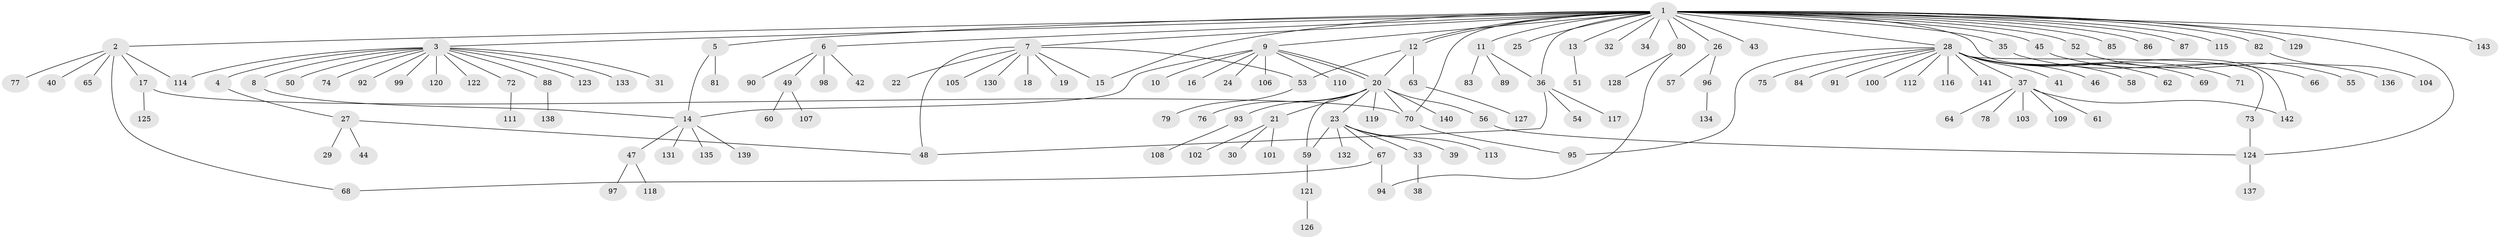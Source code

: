 // Generated by graph-tools (version 1.1) at 2025/35/03/09/25 02:35:26]
// undirected, 143 vertices, 162 edges
graph export_dot {
graph [start="1"]
  node [color=gray90,style=filled];
  1;
  2;
  3;
  4;
  5;
  6;
  7;
  8;
  9;
  10;
  11;
  12;
  13;
  14;
  15;
  16;
  17;
  18;
  19;
  20;
  21;
  22;
  23;
  24;
  25;
  26;
  27;
  28;
  29;
  30;
  31;
  32;
  33;
  34;
  35;
  36;
  37;
  38;
  39;
  40;
  41;
  42;
  43;
  44;
  45;
  46;
  47;
  48;
  49;
  50;
  51;
  52;
  53;
  54;
  55;
  56;
  57;
  58;
  59;
  60;
  61;
  62;
  63;
  64;
  65;
  66;
  67;
  68;
  69;
  70;
  71;
  72;
  73;
  74;
  75;
  76;
  77;
  78;
  79;
  80;
  81;
  82;
  83;
  84;
  85;
  86;
  87;
  88;
  89;
  90;
  91;
  92;
  93;
  94;
  95;
  96;
  97;
  98;
  99;
  100;
  101;
  102;
  103;
  104;
  105;
  106;
  107;
  108;
  109;
  110;
  111;
  112;
  113;
  114;
  115;
  116;
  117;
  118;
  119;
  120;
  121;
  122;
  123;
  124;
  125;
  126;
  127;
  128;
  129;
  130;
  131;
  132;
  133;
  134;
  135;
  136;
  137;
  138;
  139;
  140;
  141;
  142;
  143;
  1 -- 2;
  1 -- 3;
  1 -- 5;
  1 -- 6;
  1 -- 7;
  1 -- 9;
  1 -- 11;
  1 -- 12;
  1 -- 12;
  1 -- 13;
  1 -- 15;
  1 -- 25;
  1 -- 26;
  1 -- 28;
  1 -- 32;
  1 -- 34;
  1 -- 35;
  1 -- 36;
  1 -- 43;
  1 -- 45;
  1 -- 52;
  1 -- 70;
  1 -- 80;
  1 -- 82;
  1 -- 85;
  1 -- 86;
  1 -- 87;
  1 -- 115;
  1 -- 124;
  1 -- 129;
  1 -- 142;
  1 -- 143;
  2 -- 17;
  2 -- 40;
  2 -- 65;
  2 -- 68;
  2 -- 77;
  2 -- 114;
  3 -- 4;
  3 -- 8;
  3 -- 31;
  3 -- 50;
  3 -- 72;
  3 -- 74;
  3 -- 88;
  3 -- 92;
  3 -- 99;
  3 -- 114;
  3 -- 120;
  3 -- 122;
  3 -- 123;
  3 -- 133;
  4 -- 27;
  5 -- 14;
  5 -- 81;
  6 -- 42;
  6 -- 49;
  6 -- 90;
  6 -- 98;
  7 -- 15;
  7 -- 18;
  7 -- 19;
  7 -- 22;
  7 -- 48;
  7 -- 53;
  7 -- 105;
  7 -- 130;
  8 -- 14;
  9 -- 10;
  9 -- 14;
  9 -- 16;
  9 -- 20;
  9 -- 20;
  9 -- 24;
  9 -- 106;
  9 -- 110;
  11 -- 36;
  11 -- 83;
  11 -- 89;
  12 -- 20;
  12 -- 53;
  12 -- 63;
  13 -- 51;
  14 -- 47;
  14 -- 131;
  14 -- 135;
  14 -- 139;
  17 -- 70;
  17 -- 125;
  20 -- 21;
  20 -- 23;
  20 -- 56;
  20 -- 59;
  20 -- 70;
  20 -- 76;
  20 -- 93;
  20 -- 119;
  20 -- 140;
  21 -- 30;
  21 -- 101;
  21 -- 102;
  23 -- 33;
  23 -- 39;
  23 -- 59;
  23 -- 67;
  23 -- 113;
  23 -- 132;
  26 -- 57;
  26 -- 96;
  27 -- 29;
  27 -- 44;
  27 -- 48;
  28 -- 37;
  28 -- 41;
  28 -- 46;
  28 -- 58;
  28 -- 62;
  28 -- 69;
  28 -- 71;
  28 -- 73;
  28 -- 75;
  28 -- 84;
  28 -- 91;
  28 -- 95;
  28 -- 100;
  28 -- 112;
  28 -- 116;
  28 -- 141;
  33 -- 38;
  35 -- 66;
  36 -- 48;
  36 -- 54;
  36 -- 117;
  37 -- 61;
  37 -- 64;
  37 -- 78;
  37 -- 103;
  37 -- 109;
  37 -- 142;
  45 -- 55;
  47 -- 97;
  47 -- 118;
  49 -- 60;
  49 -- 107;
  52 -- 136;
  53 -- 79;
  56 -- 124;
  59 -- 121;
  63 -- 127;
  67 -- 68;
  67 -- 94;
  70 -- 95;
  72 -- 111;
  73 -- 124;
  80 -- 94;
  80 -- 128;
  82 -- 104;
  88 -- 138;
  93 -- 108;
  96 -- 134;
  121 -- 126;
  124 -- 137;
}
